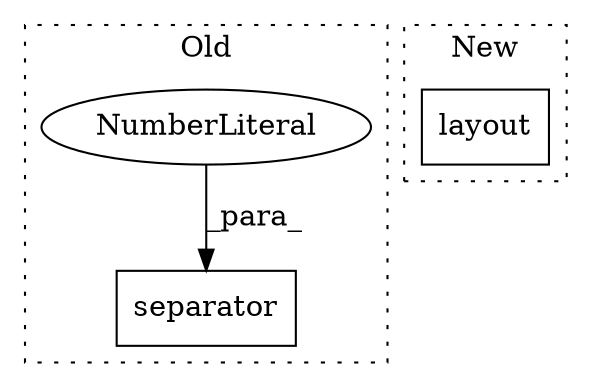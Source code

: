 digraph G {
subgraph cluster0 {
1 [label="separator" a="32" s="2060,2076" l="10,1" shape="box"];
3 [label="NumberLiteral" a="34" s="2074" l="2" shape="ellipse"];
label = "Old";
style="dotted";
}
subgraph cluster1 {
2 [label="layout" a="32" s="2180" l="8" shape="box"];
label = "New";
style="dotted";
}
3 -> 1 [label="_para_"];
}